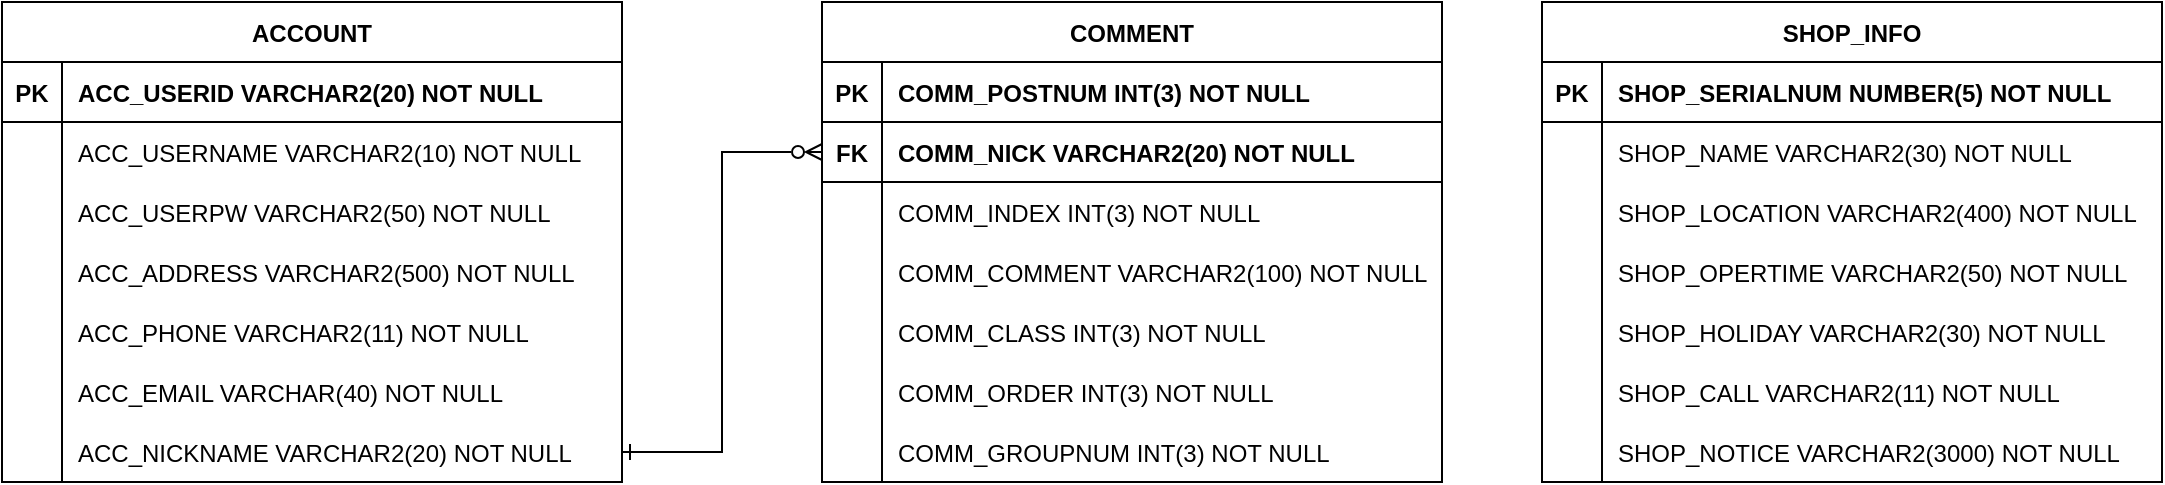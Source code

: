 <mxfile version="15.9.6" type="github" pages="2">
  <diagram id="VeOAFL4j7yXa4Ecui2jQ" name="ENGLISH">
    <mxGraphModel dx="1250" dy="571" grid="1" gridSize="10" guides="1" tooltips="1" connect="1" arrows="1" fold="1" page="1" pageScale="1" pageWidth="2336" pageHeight="1654" math="0" shadow="0">
      <root>
        <mxCell id="0" />
        <mxCell id="1" parent="0" />
        <mxCell id="F7plGU0an2f2Qeqz4nk--8" value="ACCOUNT" style="shape=table;startSize=30;container=1;collapsible=1;childLayout=tableLayout;fixedRows=1;rowLines=0;fontStyle=1;align=center;resizeLast=1;" vertex="1" parent="1">
          <mxGeometry x="50" y="110" width="310" height="240" as="geometry">
            <mxRectangle x="450" y="110" width="90" height="30" as="alternateBounds" />
          </mxGeometry>
        </mxCell>
        <mxCell id="F7plGU0an2f2Qeqz4nk--9" value="" style="shape=partialRectangle;collapsible=0;dropTarget=0;pointerEvents=0;fillColor=none;points=[[0,0.5],[1,0.5]];portConstraint=eastwest;top=0;left=0;right=0;bottom=1;" vertex="1" parent="F7plGU0an2f2Qeqz4nk--8">
          <mxGeometry y="30" width="310" height="30" as="geometry" />
        </mxCell>
        <mxCell id="F7plGU0an2f2Qeqz4nk--10" value="PK" style="shape=partialRectangle;overflow=hidden;connectable=0;fillColor=none;top=0;left=0;bottom=0;right=0;fontStyle=1;" vertex="1" parent="F7plGU0an2f2Qeqz4nk--9">
          <mxGeometry width="30" height="30" as="geometry">
            <mxRectangle width="30" height="30" as="alternateBounds" />
          </mxGeometry>
        </mxCell>
        <mxCell id="F7plGU0an2f2Qeqz4nk--11" value="ACC_USERID VARCHAR2(20) NOT NULL" style="shape=partialRectangle;overflow=hidden;connectable=0;fillColor=none;top=0;left=0;bottom=0;right=0;align=left;spacingLeft=6;fontStyle=1;" vertex="1" parent="F7plGU0an2f2Qeqz4nk--9">
          <mxGeometry x="30" width="280" height="30" as="geometry">
            <mxRectangle width="280" height="30" as="alternateBounds" />
          </mxGeometry>
        </mxCell>
        <mxCell id="F7plGU0an2f2Qeqz4nk--12" value="" style="shape=partialRectangle;collapsible=0;dropTarget=0;pointerEvents=0;fillColor=none;points=[[0,0.5],[1,0.5]];portConstraint=eastwest;top=0;left=0;right=0;bottom=0;" vertex="1" parent="F7plGU0an2f2Qeqz4nk--8">
          <mxGeometry y="60" width="310" height="30" as="geometry" />
        </mxCell>
        <mxCell id="F7plGU0an2f2Qeqz4nk--13" value="" style="shape=partialRectangle;overflow=hidden;connectable=0;fillColor=none;top=0;left=0;bottom=0;right=0;" vertex="1" parent="F7plGU0an2f2Qeqz4nk--12">
          <mxGeometry width="30" height="30" as="geometry">
            <mxRectangle width="30" height="30" as="alternateBounds" />
          </mxGeometry>
        </mxCell>
        <mxCell id="F7plGU0an2f2Qeqz4nk--14" value="ACC_USERNAME VARCHAR2(10) NOT NULL" style="shape=partialRectangle;overflow=hidden;connectable=0;fillColor=none;top=0;left=0;bottom=0;right=0;align=left;spacingLeft=6;" vertex="1" parent="F7plGU0an2f2Qeqz4nk--12">
          <mxGeometry x="30" width="280" height="30" as="geometry">
            <mxRectangle width="280" height="30" as="alternateBounds" />
          </mxGeometry>
        </mxCell>
        <mxCell id="F7plGU0an2f2Qeqz4nk--15" value="" style="shape=partialRectangle;collapsible=0;dropTarget=0;pointerEvents=0;fillColor=none;points=[[0,0.5],[1,0.5]];portConstraint=eastwest;top=0;left=0;right=0;bottom=0;" vertex="1" parent="F7plGU0an2f2Qeqz4nk--8">
          <mxGeometry y="90" width="310" height="30" as="geometry" />
        </mxCell>
        <mxCell id="F7plGU0an2f2Qeqz4nk--16" value="" style="shape=partialRectangle;overflow=hidden;connectable=0;fillColor=none;top=0;left=0;bottom=0;right=0;" vertex="1" parent="F7plGU0an2f2Qeqz4nk--15">
          <mxGeometry width="30" height="30" as="geometry">
            <mxRectangle width="30" height="30" as="alternateBounds" />
          </mxGeometry>
        </mxCell>
        <mxCell id="F7plGU0an2f2Qeqz4nk--17" value="ACC_USERPW VARCHAR2(50) NOT NULL" style="shape=partialRectangle;overflow=hidden;connectable=0;fillColor=none;top=0;left=0;bottom=0;right=0;align=left;spacingLeft=6;" vertex="1" parent="F7plGU0an2f2Qeqz4nk--15">
          <mxGeometry x="30" width="280" height="30" as="geometry">
            <mxRectangle width="280" height="30" as="alternateBounds" />
          </mxGeometry>
        </mxCell>
        <mxCell id="F7plGU0an2f2Qeqz4nk--18" style="shape=partialRectangle;collapsible=0;dropTarget=0;pointerEvents=0;fillColor=none;points=[[0,0.5],[1,0.5]];portConstraint=eastwest;top=0;left=0;right=0;bottom=0;" vertex="1" parent="F7plGU0an2f2Qeqz4nk--8">
          <mxGeometry y="120" width="310" height="30" as="geometry" />
        </mxCell>
        <mxCell id="F7plGU0an2f2Qeqz4nk--19" style="shape=partialRectangle;overflow=hidden;connectable=0;fillColor=none;top=0;left=0;bottom=0;right=0;" vertex="1" parent="F7plGU0an2f2Qeqz4nk--18">
          <mxGeometry width="30" height="30" as="geometry">
            <mxRectangle width="30" height="30" as="alternateBounds" />
          </mxGeometry>
        </mxCell>
        <mxCell id="F7plGU0an2f2Qeqz4nk--20" value="ACC_ADDRESS VARCHAR2(500) NOT NULL" style="shape=partialRectangle;overflow=hidden;connectable=0;fillColor=none;top=0;left=0;bottom=0;right=0;align=left;spacingLeft=6;" vertex="1" parent="F7plGU0an2f2Qeqz4nk--18">
          <mxGeometry x="30" width="280" height="30" as="geometry">
            <mxRectangle width="280" height="30" as="alternateBounds" />
          </mxGeometry>
        </mxCell>
        <mxCell id="F7plGU0an2f2Qeqz4nk--21" style="shape=partialRectangle;collapsible=0;dropTarget=0;pointerEvents=0;fillColor=none;points=[[0,0.5],[1,0.5]];portConstraint=eastwest;top=0;left=0;right=0;bottom=0;" vertex="1" parent="F7plGU0an2f2Qeqz4nk--8">
          <mxGeometry y="150" width="310" height="30" as="geometry" />
        </mxCell>
        <mxCell id="F7plGU0an2f2Qeqz4nk--22" style="shape=partialRectangle;overflow=hidden;connectable=0;fillColor=none;top=0;left=0;bottom=0;right=0;" vertex="1" parent="F7plGU0an2f2Qeqz4nk--21">
          <mxGeometry width="30" height="30" as="geometry">
            <mxRectangle width="30" height="30" as="alternateBounds" />
          </mxGeometry>
        </mxCell>
        <mxCell id="F7plGU0an2f2Qeqz4nk--23" value="ACC_PHONE VARCHAR2(11) NOT NULL" style="shape=partialRectangle;overflow=hidden;connectable=0;fillColor=none;top=0;left=0;bottom=0;right=0;align=left;spacingLeft=6;" vertex="1" parent="F7plGU0an2f2Qeqz4nk--21">
          <mxGeometry x="30" width="280" height="30" as="geometry">
            <mxRectangle width="280" height="30" as="alternateBounds" />
          </mxGeometry>
        </mxCell>
        <mxCell id="F7plGU0an2f2Qeqz4nk--24" style="shape=partialRectangle;collapsible=0;dropTarget=0;pointerEvents=0;fillColor=none;points=[[0,0.5],[1,0.5]];portConstraint=eastwest;top=0;left=0;right=0;bottom=0;" vertex="1" parent="F7plGU0an2f2Qeqz4nk--8">
          <mxGeometry y="180" width="310" height="30" as="geometry" />
        </mxCell>
        <mxCell id="F7plGU0an2f2Qeqz4nk--25" style="shape=partialRectangle;overflow=hidden;connectable=0;fillColor=none;top=0;left=0;bottom=0;right=0;" vertex="1" parent="F7plGU0an2f2Qeqz4nk--24">
          <mxGeometry width="30" height="30" as="geometry">
            <mxRectangle width="30" height="30" as="alternateBounds" />
          </mxGeometry>
        </mxCell>
        <mxCell id="F7plGU0an2f2Qeqz4nk--26" value="ACC_EMAIL VARCHAR(40) NOT NULL" style="shape=partialRectangle;overflow=hidden;connectable=0;fillColor=none;top=0;left=0;bottom=0;right=0;align=left;spacingLeft=6;" vertex="1" parent="F7plGU0an2f2Qeqz4nk--24">
          <mxGeometry x="30" width="280" height="30" as="geometry">
            <mxRectangle width="280" height="30" as="alternateBounds" />
          </mxGeometry>
        </mxCell>
        <mxCell id="F7plGU0an2f2Qeqz4nk--27" style="shape=partialRectangle;collapsible=0;dropTarget=0;pointerEvents=0;fillColor=none;points=[[0,0.5],[1,0.5]];portConstraint=eastwest;top=0;left=0;right=0;bottom=0;" vertex="1" parent="F7plGU0an2f2Qeqz4nk--8">
          <mxGeometry y="210" width="310" height="30" as="geometry" />
        </mxCell>
        <mxCell id="F7plGU0an2f2Qeqz4nk--28" style="shape=partialRectangle;overflow=hidden;connectable=0;fillColor=none;top=0;left=0;bottom=0;right=0;" vertex="1" parent="F7plGU0an2f2Qeqz4nk--27">
          <mxGeometry width="30" height="30" as="geometry">
            <mxRectangle width="30" height="30" as="alternateBounds" />
          </mxGeometry>
        </mxCell>
        <mxCell id="F7plGU0an2f2Qeqz4nk--29" value="ACC_NICKNAME VARCHAR2(20) NOT NULL" style="shape=partialRectangle;overflow=hidden;connectable=0;fillColor=none;top=0;left=0;bottom=0;right=0;align=left;spacingLeft=6;" vertex="1" parent="F7plGU0an2f2Qeqz4nk--27">
          <mxGeometry x="30" width="280" height="30" as="geometry">
            <mxRectangle width="280" height="30" as="alternateBounds" />
          </mxGeometry>
        </mxCell>
        <mxCell id="F7plGU0an2f2Qeqz4nk--30" value="COMMENT" style="shape=table;startSize=30;container=1;collapsible=1;childLayout=tableLayout;fixedRows=1;rowLines=0;fontStyle=1;align=center;resizeLast=1;" vertex="1" parent="1">
          <mxGeometry x="460" y="110" width="310" height="240" as="geometry">
            <mxRectangle x="450" y="110" width="90" height="30" as="alternateBounds" />
          </mxGeometry>
        </mxCell>
        <mxCell id="F7plGU0an2f2Qeqz4nk--31" value="" style="shape=partialRectangle;collapsible=0;dropTarget=0;pointerEvents=0;fillColor=none;points=[[0,0.5],[1,0.5]];portConstraint=eastwest;top=0;left=0;right=0;bottom=1;" vertex="1" parent="F7plGU0an2f2Qeqz4nk--30">
          <mxGeometry y="30" width="310" height="30" as="geometry" />
        </mxCell>
        <mxCell id="F7plGU0an2f2Qeqz4nk--32" value="PK" style="shape=partialRectangle;overflow=hidden;connectable=0;fillColor=none;top=0;left=0;bottom=0;right=0;fontStyle=1;" vertex="1" parent="F7plGU0an2f2Qeqz4nk--31">
          <mxGeometry width="30" height="30" as="geometry">
            <mxRectangle width="30" height="30" as="alternateBounds" />
          </mxGeometry>
        </mxCell>
        <mxCell id="F7plGU0an2f2Qeqz4nk--33" value="COMM_POSTNUM INT(3) NOT NULL" style="shape=partialRectangle;overflow=hidden;connectable=0;fillColor=none;top=0;left=0;bottom=0;right=0;align=left;spacingLeft=6;fontStyle=1;" vertex="1" parent="F7plGU0an2f2Qeqz4nk--31">
          <mxGeometry x="30" width="280" height="30" as="geometry">
            <mxRectangle width="280" height="30" as="alternateBounds" />
          </mxGeometry>
        </mxCell>
        <mxCell id="F7plGU0an2f2Qeqz4nk--52" style="shape=partialRectangle;collapsible=0;dropTarget=0;pointerEvents=0;fillColor=none;points=[[0,0.5],[1,0.5]];portConstraint=eastwest;top=0;left=0;right=0;bottom=1;" vertex="1" parent="F7plGU0an2f2Qeqz4nk--30">
          <mxGeometry y="60" width="310" height="30" as="geometry" />
        </mxCell>
        <mxCell id="F7plGU0an2f2Qeqz4nk--53" value="FK" style="shape=partialRectangle;overflow=hidden;connectable=0;fillColor=none;top=0;left=0;bottom=0;right=0;fontStyle=1;" vertex="1" parent="F7plGU0an2f2Qeqz4nk--52">
          <mxGeometry width="30" height="30" as="geometry">
            <mxRectangle width="30" height="30" as="alternateBounds" />
          </mxGeometry>
        </mxCell>
        <mxCell id="F7plGU0an2f2Qeqz4nk--54" value="COMM_NICK VARCHAR2(20) NOT NULL" style="shape=partialRectangle;overflow=hidden;connectable=0;fillColor=none;top=0;left=0;bottom=0;right=0;align=left;spacingLeft=6;fontStyle=1;" vertex="1" parent="F7plGU0an2f2Qeqz4nk--52">
          <mxGeometry x="30" width="280" height="30" as="geometry">
            <mxRectangle width="280" height="30" as="alternateBounds" />
          </mxGeometry>
        </mxCell>
        <mxCell id="F7plGU0an2f2Qeqz4nk--34" value="" style="shape=partialRectangle;collapsible=0;dropTarget=0;pointerEvents=0;fillColor=none;points=[[0,0.5],[1,0.5]];portConstraint=eastwest;top=0;left=0;right=0;bottom=0;" vertex="1" parent="F7plGU0an2f2Qeqz4nk--30">
          <mxGeometry y="90" width="310" height="30" as="geometry" />
        </mxCell>
        <mxCell id="F7plGU0an2f2Qeqz4nk--35" value="" style="shape=partialRectangle;overflow=hidden;connectable=0;fillColor=none;top=0;left=0;bottom=0;right=0;" vertex="1" parent="F7plGU0an2f2Qeqz4nk--34">
          <mxGeometry width="30" height="30" as="geometry">
            <mxRectangle width="30" height="30" as="alternateBounds" />
          </mxGeometry>
        </mxCell>
        <mxCell id="F7plGU0an2f2Qeqz4nk--36" value="COMM_INDEX INT(3) NOT NULL" style="shape=partialRectangle;overflow=hidden;connectable=0;fillColor=none;top=0;left=0;bottom=0;right=0;align=left;spacingLeft=6;" vertex="1" parent="F7plGU0an2f2Qeqz4nk--34">
          <mxGeometry x="30" width="280" height="30" as="geometry">
            <mxRectangle width="280" height="30" as="alternateBounds" />
          </mxGeometry>
        </mxCell>
        <mxCell id="F7plGU0an2f2Qeqz4nk--37" value="" style="shape=partialRectangle;collapsible=0;dropTarget=0;pointerEvents=0;fillColor=none;points=[[0,0.5],[1,0.5]];portConstraint=eastwest;top=0;left=0;right=0;bottom=0;" vertex="1" parent="F7plGU0an2f2Qeqz4nk--30">
          <mxGeometry y="120" width="310" height="30" as="geometry" />
        </mxCell>
        <mxCell id="F7plGU0an2f2Qeqz4nk--38" value="" style="shape=partialRectangle;overflow=hidden;connectable=0;fillColor=none;top=0;left=0;bottom=0;right=0;" vertex="1" parent="F7plGU0an2f2Qeqz4nk--37">
          <mxGeometry width="30" height="30" as="geometry">
            <mxRectangle width="30" height="30" as="alternateBounds" />
          </mxGeometry>
        </mxCell>
        <mxCell id="F7plGU0an2f2Qeqz4nk--39" value="COMM_COMMENT VARCHAR2(100) NOT NULL" style="shape=partialRectangle;overflow=hidden;connectable=0;fillColor=none;top=0;left=0;bottom=0;right=0;align=left;spacingLeft=6;" vertex="1" parent="F7plGU0an2f2Qeqz4nk--37">
          <mxGeometry x="30" width="280" height="30" as="geometry">
            <mxRectangle width="280" height="30" as="alternateBounds" />
          </mxGeometry>
        </mxCell>
        <mxCell id="F7plGU0an2f2Qeqz4nk--40" style="shape=partialRectangle;collapsible=0;dropTarget=0;pointerEvents=0;fillColor=none;points=[[0,0.5],[1,0.5]];portConstraint=eastwest;top=0;left=0;right=0;bottom=0;" vertex="1" parent="F7plGU0an2f2Qeqz4nk--30">
          <mxGeometry y="150" width="310" height="30" as="geometry" />
        </mxCell>
        <mxCell id="F7plGU0an2f2Qeqz4nk--41" style="shape=partialRectangle;overflow=hidden;connectable=0;fillColor=none;top=0;left=0;bottom=0;right=0;" vertex="1" parent="F7plGU0an2f2Qeqz4nk--40">
          <mxGeometry width="30" height="30" as="geometry">
            <mxRectangle width="30" height="30" as="alternateBounds" />
          </mxGeometry>
        </mxCell>
        <mxCell id="F7plGU0an2f2Qeqz4nk--42" value="COMM_CLASS INT(3) NOT NULL" style="shape=partialRectangle;overflow=hidden;connectable=0;fillColor=none;top=0;left=0;bottom=0;right=0;align=left;spacingLeft=6;" vertex="1" parent="F7plGU0an2f2Qeqz4nk--40">
          <mxGeometry x="30" width="280" height="30" as="geometry">
            <mxRectangle width="280" height="30" as="alternateBounds" />
          </mxGeometry>
        </mxCell>
        <mxCell id="F7plGU0an2f2Qeqz4nk--43" style="shape=partialRectangle;collapsible=0;dropTarget=0;pointerEvents=0;fillColor=none;points=[[0,0.5],[1,0.5]];portConstraint=eastwest;top=0;left=0;right=0;bottom=0;" vertex="1" parent="F7plGU0an2f2Qeqz4nk--30">
          <mxGeometry y="180" width="310" height="30" as="geometry" />
        </mxCell>
        <mxCell id="F7plGU0an2f2Qeqz4nk--44" style="shape=partialRectangle;overflow=hidden;connectable=0;fillColor=none;top=0;left=0;bottom=0;right=0;" vertex="1" parent="F7plGU0an2f2Qeqz4nk--43">
          <mxGeometry width="30" height="30" as="geometry">
            <mxRectangle width="30" height="30" as="alternateBounds" />
          </mxGeometry>
        </mxCell>
        <mxCell id="F7plGU0an2f2Qeqz4nk--45" value="COMM_ORDER INT(3) NOT NULL" style="shape=partialRectangle;overflow=hidden;connectable=0;fillColor=none;top=0;left=0;bottom=0;right=0;align=left;spacingLeft=6;" vertex="1" parent="F7plGU0an2f2Qeqz4nk--43">
          <mxGeometry x="30" width="280" height="30" as="geometry">
            <mxRectangle width="280" height="30" as="alternateBounds" />
          </mxGeometry>
        </mxCell>
        <mxCell id="F7plGU0an2f2Qeqz4nk--46" style="shape=partialRectangle;collapsible=0;dropTarget=0;pointerEvents=0;fillColor=none;points=[[0,0.5],[1,0.5]];portConstraint=eastwest;top=0;left=0;right=0;bottom=0;" vertex="1" parent="F7plGU0an2f2Qeqz4nk--30">
          <mxGeometry y="210" width="310" height="30" as="geometry" />
        </mxCell>
        <mxCell id="F7plGU0an2f2Qeqz4nk--47" style="shape=partialRectangle;overflow=hidden;connectable=0;fillColor=none;top=0;left=0;bottom=0;right=0;" vertex="1" parent="F7plGU0an2f2Qeqz4nk--46">
          <mxGeometry width="30" height="30" as="geometry">
            <mxRectangle width="30" height="30" as="alternateBounds" />
          </mxGeometry>
        </mxCell>
        <mxCell id="F7plGU0an2f2Qeqz4nk--48" value="COMM_GROUPNUM INT(3) NOT NULL" style="shape=partialRectangle;overflow=hidden;connectable=0;fillColor=none;top=0;left=0;bottom=0;right=0;align=left;spacingLeft=6;" vertex="1" parent="F7plGU0an2f2Qeqz4nk--46">
          <mxGeometry x="30" width="280" height="30" as="geometry">
            <mxRectangle width="280" height="30" as="alternateBounds" />
          </mxGeometry>
        </mxCell>
        <mxCell id="F7plGU0an2f2Qeqz4nk--55" value="SHOP_INFO" style="shape=table;startSize=30;container=1;collapsible=1;childLayout=tableLayout;fixedRows=1;rowLines=0;fontStyle=1;align=center;resizeLast=1;" vertex="1" parent="1">
          <mxGeometry x="820" y="110" width="310" height="240" as="geometry">
            <mxRectangle x="450" y="110" width="90" height="30" as="alternateBounds" />
          </mxGeometry>
        </mxCell>
        <mxCell id="F7plGU0an2f2Qeqz4nk--56" value="" style="shape=partialRectangle;collapsible=0;dropTarget=0;pointerEvents=0;fillColor=none;points=[[0,0.5],[1,0.5]];portConstraint=eastwest;top=0;left=0;right=0;bottom=1;" vertex="1" parent="F7plGU0an2f2Qeqz4nk--55">
          <mxGeometry y="30" width="310" height="30" as="geometry" />
        </mxCell>
        <mxCell id="F7plGU0an2f2Qeqz4nk--57" value="PK" style="shape=partialRectangle;overflow=hidden;connectable=0;fillColor=none;top=0;left=0;bottom=0;right=0;fontStyle=1;" vertex="1" parent="F7plGU0an2f2Qeqz4nk--56">
          <mxGeometry width="30" height="30" as="geometry">
            <mxRectangle width="30" height="30" as="alternateBounds" />
          </mxGeometry>
        </mxCell>
        <mxCell id="F7plGU0an2f2Qeqz4nk--58" value="SHOP_SERIALNUM NUMBER(5) NOT NULL" style="shape=partialRectangle;overflow=hidden;connectable=0;fillColor=none;top=0;left=0;bottom=0;right=0;align=left;spacingLeft=6;fontStyle=1;" vertex="1" parent="F7plGU0an2f2Qeqz4nk--56">
          <mxGeometry x="30" width="280" height="30" as="geometry">
            <mxRectangle width="280" height="30" as="alternateBounds" />
          </mxGeometry>
        </mxCell>
        <mxCell id="F7plGU0an2f2Qeqz4nk--62" value="" style="shape=partialRectangle;collapsible=0;dropTarget=0;pointerEvents=0;fillColor=none;points=[[0,0.5],[1,0.5]];portConstraint=eastwest;top=0;left=0;right=0;bottom=0;" vertex="1" parent="F7plGU0an2f2Qeqz4nk--55">
          <mxGeometry y="60" width="310" height="30" as="geometry" />
        </mxCell>
        <mxCell id="F7plGU0an2f2Qeqz4nk--63" value="" style="shape=partialRectangle;overflow=hidden;connectable=0;fillColor=none;top=0;left=0;bottom=0;right=0;" vertex="1" parent="F7plGU0an2f2Qeqz4nk--62">
          <mxGeometry width="30" height="30" as="geometry">
            <mxRectangle width="30" height="30" as="alternateBounds" />
          </mxGeometry>
        </mxCell>
        <mxCell id="F7plGU0an2f2Qeqz4nk--64" value="SHOP_NAME VARCHAR2(30) NOT NULL" style="shape=partialRectangle;overflow=hidden;connectable=0;fillColor=none;top=0;left=0;bottom=0;right=0;align=left;spacingLeft=6;" vertex="1" parent="F7plGU0an2f2Qeqz4nk--62">
          <mxGeometry x="30" width="280" height="30" as="geometry">
            <mxRectangle width="280" height="30" as="alternateBounds" />
          </mxGeometry>
        </mxCell>
        <mxCell id="F7plGU0an2f2Qeqz4nk--65" value="" style="shape=partialRectangle;collapsible=0;dropTarget=0;pointerEvents=0;fillColor=none;points=[[0,0.5],[1,0.5]];portConstraint=eastwest;top=0;left=0;right=0;bottom=0;" vertex="1" parent="F7plGU0an2f2Qeqz4nk--55">
          <mxGeometry y="90" width="310" height="30" as="geometry" />
        </mxCell>
        <mxCell id="F7plGU0an2f2Qeqz4nk--66" value="" style="shape=partialRectangle;overflow=hidden;connectable=0;fillColor=none;top=0;left=0;bottom=0;right=0;" vertex="1" parent="F7plGU0an2f2Qeqz4nk--65">
          <mxGeometry width="30" height="30" as="geometry">
            <mxRectangle width="30" height="30" as="alternateBounds" />
          </mxGeometry>
        </mxCell>
        <mxCell id="F7plGU0an2f2Qeqz4nk--67" value="SHOP_LOCATION VARCHAR2(400) NOT NULL" style="shape=partialRectangle;overflow=hidden;connectable=0;fillColor=none;top=0;left=0;bottom=0;right=0;align=left;spacingLeft=6;" vertex="1" parent="F7plGU0an2f2Qeqz4nk--65">
          <mxGeometry x="30" width="280" height="30" as="geometry">
            <mxRectangle width="280" height="30" as="alternateBounds" />
          </mxGeometry>
        </mxCell>
        <mxCell id="F7plGU0an2f2Qeqz4nk--68" style="shape=partialRectangle;collapsible=0;dropTarget=0;pointerEvents=0;fillColor=none;points=[[0,0.5],[1,0.5]];portConstraint=eastwest;top=0;left=0;right=0;bottom=0;" vertex="1" parent="F7plGU0an2f2Qeqz4nk--55">
          <mxGeometry y="120" width="310" height="30" as="geometry" />
        </mxCell>
        <mxCell id="F7plGU0an2f2Qeqz4nk--69" style="shape=partialRectangle;overflow=hidden;connectable=0;fillColor=none;top=0;left=0;bottom=0;right=0;" vertex="1" parent="F7plGU0an2f2Qeqz4nk--68">
          <mxGeometry width="30" height="30" as="geometry">
            <mxRectangle width="30" height="30" as="alternateBounds" />
          </mxGeometry>
        </mxCell>
        <mxCell id="F7plGU0an2f2Qeqz4nk--70" value="SHOP_OPERTIME VARCHAR2(50) NOT NULL" style="shape=partialRectangle;overflow=hidden;connectable=0;fillColor=none;top=0;left=0;bottom=0;right=0;align=left;spacingLeft=6;" vertex="1" parent="F7plGU0an2f2Qeqz4nk--68">
          <mxGeometry x="30" width="280" height="30" as="geometry">
            <mxRectangle width="280" height="30" as="alternateBounds" />
          </mxGeometry>
        </mxCell>
        <mxCell id="F7plGU0an2f2Qeqz4nk--71" style="shape=partialRectangle;collapsible=0;dropTarget=0;pointerEvents=0;fillColor=none;points=[[0,0.5],[1,0.5]];portConstraint=eastwest;top=0;left=0;right=0;bottom=0;" vertex="1" parent="F7plGU0an2f2Qeqz4nk--55">
          <mxGeometry y="150" width="310" height="30" as="geometry" />
        </mxCell>
        <mxCell id="F7plGU0an2f2Qeqz4nk--72" style="shape=partialRectangle;overflow=hidden;connectable=0;fillColor=none;top=0;left=0;bottom=0;right=0;" vertex="1" parent="F7plGU0an2f2Qeqz4nk--71">
          <mxGeometry width="30" height="30" as="geometry">
            <mxRectangle width="30" height="30" as="alternateBounds" />
          </mxGeometry>
        </mxCell>
        <mxCell id="F7plGU0an2f2Qeqz4nk--73" value="SHOP_HOLIDAY VARCHAR2(30) NOT NULL" style="shape=partialRectangle;overflow=hidden;connectable=0;fillColor=none;top=0;left=0;bottom=0;right=0;align=left;spacingLeft=6;" vertex="1" parent="F7plGU0an2f2Qeqz4nk--71">
          <mxGeometry x="30" width="280" height="30" as="geometry">
            <mxRectangle width="280" height="30" as="alternateBounds" />
          </mxGeometry>
        </mxCell>
        <mxCell id="F7plGU0an2f2Qeqz4nk--74" style="shape=partialRectangle;collapsible=0;dropTarget=0;pointerEvents=0;fillColor=none;points=[[0,0.5],[1,0.5]];portConstraint=eastwest;top=0;left=0;right=0;bottom=0;" vertex="1" parent="F7plGU0an2f2Qeqz4nk--55">
          <mxGeometry y="180" width="310" height="30" as="geometry" />
        </mxCell>
        <mxCell id="F7plGU0an2f2Qeqz4nk--75" style="shape=partialRectangle;overflow=hidden;connectable=0;fillColor=none;top=0;left=0;bottom=0;right=0;" vertex="1" parent="F7plGU0an2f2Qeqz4nk--74">
          <mxGeometry width="30" height="30" as="geometry">
            <mxRectangle width="30" height="30" as="alternateBounds" />
          </mxGeometry>
        </mxCell>
        <mxCell id="F7plGU0an2f2Qeqz4nk--76" value="SHOP_CALL VARCHAR2(11) NOT NULL" style="shape=partialRectangle;overflow=hidden;connectable=0;fillColor=none;top=0;left=0;bottom=0;right=0;align=left;spacingLeft=6;" vertex="1" parent="F7plGU0an2f2Qeqz4nk--74">
          <mxGeometry x="30" width="280" height="30" as="geometry">
            <mxRectangle width="280" height="30" as="alternateBounds" />
          </mxGeometry>
        </mxCell>
        <mxCell id="F7plGU0an2f2Qeqz4nk--77" style="shape=partialRectangle;collapsible=0;dropTarget=0;pointerEvents=0;fillColor=none;points=[[0,0.5],[1,0.5]];portConstraint=eastwest;top=0;left=0;right=0;bottom=0;" vertex="1" parent="F7plGU0an2f2Qeqz4nk--55">
          <mxGeometry y="210" width="310" height="30" as="geometry" />
        </mxCell>
        <mxCell id="F7plGU0an2f2Qeqz4nk--78" style="shape=partialRectangle;overflow=hidden;connectable=0;fillColor=none;top=0;left=0;bottom=0;right=0;" vertex="1" parent="F7plGU0an2f2Qeqz4nk--77">
          <mxGeometry width="30" height="30" as="geometry">
            <mxRectangle width="30" height="30" as="alternateBounds" />
          </mxGeometry>
        </mxCell>
        <mxCell id="F7plGU0an2f2Qeqz4nk--79" value="SHOP_NOTICE VARCHAR2(3000) NOT NULL" style="shape=partialRectangle;overflow=hidden;connectable=0;fillColor=none;top=0;left=0;bottom=0;right=0;align=left;spacingLeft=6;" vertex="1" parent="F7plGU0an2f2Qeqz4nk--77">
          <mxGeometry x="30" width="280" height="30" as="geometry">
            <mxRectangle width="280" height="30" as="alternateBounds" />
          </mxGeometry>
        </mxCell>
        <mxCell id="F7plGU0an2f2Qeqz4nk--80" style="edgeStyle=orthogonalEdgeStyle;rounded=0;orthogonalLoop=1;jettySize=auto;html=1;exitX=1;exitY=0.5;exitDx=0;exitDy=0;entryX=0;entryY=0.5;entryDx=0;entryDy=0;endArrow=ERzeroToMany;endFill=0;startArrow=ERone;startFill=0;" edge="1" parent="1" source="F7plGU0an2f2Qeqz4nk--27" target="F7plGU0an2f2Qeqz4nk--52">
          <mxGeometry relative="1" as="geometry" />
        </mxCell>
      </root>
    </mxGraphModel>
  </diagram>
  <diagram id="JVR-sWeOkDT1A_5tAm-T" name="KOREAN">
    <mxGraphModel dx="2500" dy="1142" grid="1" gridSize="10" guides="1" tooltips="1" connect="1" arrows="1" fold="1" page="1" pageScale="1" pageWidth="2336" pageHeight="1654" math="0" shadow="0">
      <root>
        <mxCell id="xm9lrQjhxPB2aVvhx9g--0" />
        <mxCell id="xm9lrQjhxPB2aVvhx9g--1" parent="xm9lrQjhxPB2aVvhx9g--0" />
        <mxCell id="2D-OdoybkPYx3Bng2ii7-0" value="사용자 계정" style="shape=table;startSize=30;container=1;collapsible=1;childLayout=tableLayout;fixedRows=1;rowLines=0;fontStyle=1;align=center;resizeLast=1;" vertex="1" parent="xm9lrQjhxPB2aVvhx9g--1">
          <mxGeometry x="50" y="110" width="140" height="240" as="geometry">
            <mxRectangle x="450" y="110" width="90" height="30" as="alternateBounds" />
          </mxGeometry>
        </mxCell>
        <mxCell id="2D-OdoybkPYx3Bng2ii7-1" value="" style="shape=partialRectangle;collapsible=0;dropTarget=0;pointerEvents=0;fillColor=none;points=[[0,0.5],[1,0.5]];portConstraint=eastwest;top=0;left=0;right=0;bottom=1;" vertex="1" parent="2D-OdoybkPYx3Bng2ii7-0">
          <mxGeometry y="30" width="140" height="30" as="geometry" />
        </mxCell>
        <mxCell id="2D-OdoybkPYx3Bng2ii7-2" value="PK" style="shape=partialRectangle;overflow=hidden;connectable=0;fillColor=none;top=0;left=0;bottom=0;right=0;fontStyle=1;" vertex="1" parent="2D-OdoybkPYx3Bng2ii7-1">
          <mxGeometry width="30" height="30" as="geometry">
            <mxRectangle width="30" height="30" as="alternateBounds" />
          </mxGeometry>
        </mxCell>
        <mxCell id="2D-OdoybkPYx3Bng2ii7-3" value="아이디" style="shape=partialRectangle;overflow=hidden;connectable=0;fillColor=none;top=0;left=0;bottom=0;right=0;align=left;spacingLeft=6;fontStyle=1;" vertex="1" parent="2D-OdoybkPYx3Bng2ii7-1">
          <mxGeometry x="30" width="110" height="30" as="geometry">
            <mxRectangle width="110" height="30" as="alternateBounds" />
          </mxGeometry>
        </mxCell>
        <mxCell id="2D-OdoybkPYx3Bng2ii7-4" value="" style="shape=partialRectangle;collapsible=0;dropTarget=0;pointerEvents=0;fillColor=none;points=[[0,0.5],[1,0.5]];portConstraint=eastwest;top=0;left=0;right=0;bottom=0;" vertex="1" parent="2D-OdoybkPYx3Bng2ii7-0">
          <mxGeometry y="60" width="140" height="30" as="geometry" />
        </mxCell>
        <mxCell id="2D-OdoybkPYx3Bng2ii7-5" value="" style="shape=partialRectangle;overflow=hidden;connectable=0;fillColor=none;top=0;left=0;bottom=0;right=0;" vertex="1" parent="2D-OdoybkPYx3Bng2ii7-4">
          <mxGeometry width="30" height="30" as="geometry">
            <mxRectangle width="30" height="30" as="alternateBounds" />
          </mxGeometry>
        </mxCell>
        <mxCell id="2D-OdoybkPYx3Bng2ii7-6" value="사용자명" style="shape=partialRectangle;overflow=hidden;connectable=0;fillColor=none;top=0;left=0;bottom=0;right=0;align=left;spacingLeft=6;" vertex="1" parent="2D-OdoybkPYx3Bng2ii7-4">
          <mxGeometry x="30" width="110" height="30" as="geometry">
            <mxRectangle width="110" height="30" as="alternateBounds" />
          </mxGeometry>
        </mxCell>
        <mxCell id="2D-OdoybkPYx3Bng2ii7-7" value="" style="shape=partialRectangle;collapsible=0;dropTarget=0;pointerEvents=0;fillColor=none;points=[[0,0.5],[1,0.5]];portConstraint=eastwest;top=0;left=0;right=0;bottom=0;" vertex="1" parent="2D-OdoybkPYx3Bng2ii7-0">
          <mxGeometry y="90" width="140" height="30" as="geometry" />
        </mxCell>
        <mxCell id="2D-OdoybkPYx3Bng2ii7-8" value="" style="shape=partialRectangle;overflow=hidden;connectable=0;fillColor=none;top=0;left=0;bottom=0;right=0;" vertex="1" parent="2D-OdoybkPYx3Bng2ii7-7">
          <mxGeometry width="30" height="30" as="geometry">
            <mxRectangle width="30" height="30" as="alternateBounds" />
          </mxGeometry>
        </mxCell>
        <mxCell id="2D-OdoybkPYx3Bng2ii7-9" value="비밀번호" style="shape=partialRectangle;overflow=hidden;connectable=0;fillColor=none;top=0;left=0;bottom=0;right=0;align=left;spacingLeft=6;" vertex="1" parent="2D-OdoybkPYx3Bng2ii7-7">
          <mxGeometry x="30" width="110" height="30" as="geometry">
            <mxRectangle width="110" height="30" as="alternateBounds" />
          </mxGeometry>
        </mxCell>
        <mxCell id="2D-OdoybkPYx3Bng2ii7-10" style="shape=partialRectangle;collapsible=0;dropTarget=0;pointerEvents=0;fillColor=none;points=[[0,0.5],[1,0.5]];portConstraint=eastwest;top=0;left=0;right=0;bottom=0;" vertex="1" parent="2D-OdoybkPYx3Bng2ii7-0">
          <mxGeometry y="120" width="140" height="30" as="geometry" />
        </mxCell>
        <mxCell id="2D-OdoybkPYx3Bng2ii7-11" style="shape=partialRectangle;overflow=hidden;connectable=0;fillColor=none;top=0;left=0;bottom=0;right=0;" vertex="1" parent="2D-OdoybkPYx3Bng2ii7-10">
          <mxGeometry width="30" height="30" as="geometry">
            <mxRectangle width="30" height="30" as="alternateBounds" />
          </mxGeometry>
        </mxCell>
        <mxCell id="2D-OdoybkPYx3Bng2ii7-12" value="주소" style="shape=partialRectangle;overflow=hidden;connectable=0;fillColor=none;top=0;left=0;bottom=0;right=0;align=left;spacingLeft=6;" vertex="1" parent="2D-OdoybkPYx3Bng2ii7-10">
          <mxGeometry x="30" width="110" height="30" as="geometry">
            <mxRectangle width="110" height="30" as="alternateBounds" />
          </mxGeometry>
        </mxCell>
        <mxCell id="2D-OdoybkPYx3Bng2ii7-13" style="shape=partialRectangle;collapsible=0;dropTarget=0;pointerEvents=0;fillColor=none;points=[[0,0.5],[1,0.5]];portConstraint=eastwest;top=0;left=0;right=0;bottom=0;" vertex="1" parent="2D-OdoybkPYx3Bng2ii7-0">
          <mxGeometry y="150" width="140" height="30" as="geometry" />
        </mxCell>
        <mxCell id="2D-OdoybkPYx3Bng2ii7-14" style="shape=partialRectangle;overflow=hidden;connectable=0;fillColor=none;top=0;left=0;bottom=0;right=0;" vertex="1" parent="2D-OdoybkPYx3Bng2ii7-13">
          <mxGeometry width="30" height="30" as="geometry">
            <mxRectangle width="30" height="30" as="alternateBounds" />
          </mxGeometry>
        </mxCell>
        <mxCell id="2D-OdoybkPYx3Bng2ii7-15" value="폰번호" style="shape=partialRectangle;overflow=hidden;connectable=0;fillColor=none;top=0;left=0;bottom=0;right=0;align=left;spacingLeft=6;" vertex="1" parent="2D-OdoybkPYx3Bng2ii7-13">
          <mxGeometry x="30" width="110" height="30" as="geometry">
            <mxRectangle width="110" height="30" as="alternateBounds" />
          </mxGeometry>
        </mxCell>
        <mxCell id="2D-OdoybkPYx3Bng2ii7-16" style="shape=partialRectangle;collapsible=0;dropTarget=0;pointerEvents=0;fillColor=none;points=[[0,0.5],[1,0.5]];portConstraint=eastwest;top=0;left=0;right=0;bottom=0;" vertex="1" parent="2D-OdoybkPYx3Bng2ii7-0">
          <mxGeometry y="180" width="140" height="30" as="geometry" />
        </mxCell>
        <mxCell id="2D-OdoybkPYx3Bng2ii7-17" style="shape=partialRectangle;overflow=hidden;connectable=0;fillColor=none;top=0;left=0;bottom=0;right=0;" vertex="1" parent="2D-OdoybkPYx3Bng2ii7-16">
          <mxGeometry width="30" height="30" as="geometry">
            <mxRectangle width="30" height="30" as="alternateBounds" />
          </mxGeometry>
        </mxCell>
        <mxCell id="2D-OdoybkPYx3Bng2ii7-18" value="이메일" style="shape=partialRectangle;overflow=hidden;connectable=0;fillColor=none;top=0;left=0;bottom=0;right=0;align=left;spacingLeft=6;" vertex="1" parent="2D-OdoybkPYx3Bng2ii7-16">
          <mxGeometry x="30" width="110" height="30" as="geometry">
            <mxRectangle width="110" height="30" as="alternateBounds" />
          </mxGeometry>
        </mxCell>
        <mxCell id="2D-OdoybkPYx3Bng2ii7-19" style="shape=partialRectangle;collapsible=0;dropTarget=0;pointerEvents=0;fillColor=none;points=[[0,0.5],[1,0.5]];portConstraint=eastwest;top=0;left=0;right=0;bottom=0;" vertex="1" parent="2D-OdoybkPYx3Bng2ii7-0">
          <mxGeometry y="210" width="140" height="30" as="geometry" />
        </mxCell>
        <mxCell id="2D-OdoybkPYx3Bng2ii7-20" style="shape=partialRectangle;overflow=hidden;connectable=0;fillColor=none;top=0;left=0;bottom=0;right=0;" vertex="1" parent="2D-OdoybkPYx3Bng2ii7-19">
          <mxGeometry width="30" height="30" as="geometry">
            <mxRectangle width="30" height="30" as="alternateBounds" />
          </mxGeometry>
        </mxCell>
        <mxCell id="2D-OdoybkPYx3Bng2ii7-21" value="닉네임" style="shape=partialRectangle;overflow=hidden;connectable=0;fillColor=none;top=0;left=0;bottom=0;right=0;align=left;spacingLeft=6;" vertex="1" parent="2D-OdoybkPYx3Bng2ii7-19">
          <mxGeometry x="30" width="110" height="30" as="geometry">
            <mxRectangle width="110" height="30" as="alternateBounds" />
          </mxGeometry>
        </mxCell>
        <mxCell id="2D-OdoybkPYx3Bng2ii7-22" value="댓글" style="shape=table;startSize=30;container=1;collapsible=1;childLayout=tableLayout;fixedRows=1;rowLines=0;fontStyle=1;align=center;resizeLast=1;" vertex="1" parent="xm9lrQjhxPB2aVvhx9g--1">
          <mxGeometry x="290" y="110" width="170" height="240" as="geometry">
            <mxRectangle x="450" y="110" width="90" height="30" as="alternateBounds" />
          </mxGeometry>
        </mxCell>
        <mxCell id="2D-OdoybkPYx3Bng2ii7-23" value="" style="shape=partialRectangle;collapsible=0;dropTarget=0;pointerEvents=0;fillColor=none;points=[[0,0.5],[1,0.5]];portConstraint=eastwest;top=0;left=0;right=0;bottom=1;" vertex="1" parent="2D-OdoybkPYx3Bng2ii7-22">
          <mxGeometry y="30" width="170" height="30" as="geometry" />
        </mxCell>
        <mxCell id="2D-OdoybkPYx3Bng2ii7-24" value="PK" style="shape=partialRectangle;overflow=hidden;connectable=0;fillColor=none;top=0;left=0;bottom=0;right=0;fontStyle=1;" vertex="1" parent="2D-OdoybkPYx3Bng2ii7-23">
          <mxGeometry width="30" height="30" as="geometry">
            <mxRectangle width="30" height="30" as="alternateBounds" />
          </mxGeometry>
        </mxCell>
        <mxCell id="2D-OdoybkPYx3Bng2ii7-25" value="게시글 번호" style="shape=partialRectangle;overflow=hidden;connectable=0;fillColor=none;top=0;left=0;bottom=0;right=0;align=left;spacingLeft=6;fontStyle=1;" vertex="1" parent="2D-OdoybkPYx3Bng2ii7-23">
          <mxGeometry x="30" width="140" height="30" as="geometry">
            <mxRectangle width="140" height="30" as="alternateBounds" />
          </mxGeometry>
        </mxCell>
        <mxCell id="2D-OdoybkPYx3Bng2ii7-26" style="shape=partialRectangle;collapsible=0;dropTarget=0;pointerEvents=0;fillColor=none;points=[[0,0.5],[1,0.5]];portConstraint=eastwest;top=0;left=0;right=0;bottom=1;" vertex="1" parent="2D-OdoybkPYx3Bng2ii7-22">
          <mxGeometry y="60" width="170" height="30" as="geometry" />
        </mxCell>
        <mxCell id="2D-OdoybkPYx3Bng2ii7-27" value="FK" style="shape=partialRectangle;overflow=hidden;connectable=0;fillColor=none;top=0;left=0;bottom=0;right=0;fontStyle=1;" vertex="1" parent="2D-OdoybkPYx3Bng2ii7-26">
          <mxGeometry width="30" height="30" as="geometry">
            <mxRectangle width="30" height="30" as="alternateBounds" />
          </mxGeometry>
        </mxCell>
        <mxCell id="2D-OdoybkPYx3Bng2ii7-28" value="댓글 닉네임" style="shape=partialRectangle;overflow=hidden;connectable=0;fillColor=none;top=0;left=0;bottom=0;right=0;align=left;spacingLeft=6;fontStyle=1;" vertex="1" parent="2D-OdoybkPYx3Bng2ii7-26">
          <mxGeometry x="30" width="140" height="30" as="geometry">
            <mxRectangle width="140" height="30" as="alternateBounds" />
          </mxGeometry>
        </mxCell>
        <mxCell id="2D-OdoybkPYx3Bng2ii7-29" value="" style="shape=partialRectangle;collapsible=0;dropTarget=0;pointerEvents=0;fillColor=none;points=[[0,0.5],[1,0.5]];portConstraint=eastwest;top=0;left=0;right=0;bottom=0;" vertex="1" parent="2D-OdoybkPYx3Bng2ii7-22">
          <mxGeometry y="90" width="170" height="30" as="geometry" />
        </mxCell>
        <mxCell id="2D-OdoybkPYx3Bng2ii7-30" value="" style="shape=partialRectangle;overflow=hidden;connectable=0;fillColor=none;top=0;left=0;bottom=0;right=0;" vertex="1" parent="2D-OdoybkPYx3Bng2ii7-29">
          <mxGeometry width="30" height="30" as="geometry">
            <mxRectangle width="30" height="30" as="alternateBounds" />
          </mxGeometry>
        </mxCell>
        <mxCell id="2D-OdoybkPYx3Bng2ii7-31" value="댓글 인덱스" style="shape=partialRectangle;overflow=hidden;connectable=0;fillColor=none;top=0;left=0;bottom=0;right=0;align=left;spacingLeft=6;" vertex="1" parent="2D-OdoybkPYx3Bng2ii7-29">
          <mxGeometry x="30" width="140" height="30" as="geometry">
            <mxRectangle width="140" height="30" as="alternateBounds" />
          </mxGeometry>
        </mxCell>
        <mxCell id="2D-OdoybkPYx3Bng2ii7-32" value="" style="shape=partialRectangle;collapsible=0;dropTarget=0;pointerEvents=0;fillColor=none;points=[[0,0.5],[1,0.5]];portConstraint=eastwest;top=0;left=0;right=0;bottom=0;" vertex="1" parent="2D-OdoybkPYx3Bng2ii7-22">
          <mxGeometry y="120" width="170" height="30" as="geometry" />
        </mxCell>
        <mxCell id="2D-OdoybkPYx3Bng2ii7-33" value="" style="shape=partialRectangle;overflow=hidden;connectable=0;fillColor=none;top=0;left=0;bottom=0;right=0;" vertex="1" parent="2D-OdoybkPYx3Bng2ii7-32">
          <mxGeometry width="30" height="30" as="geometry">
            <mxRectangle width="30" height="30" as="alternateBounds" />
          </mxGeometry>
        </mxCell>
        <mxCell id="2D-OdoybkPYx3Bng2ii7-34" value="댓글 내용" style="shape=partialRectangle;overflow=hidden;connectable=0;fillColor=none;top=0;left=0;bottom=0;right=0;align=left;spacingLeft=6;" vertex="1" parent="2D-OdoybkPYx3Bng2ii7-32">
          <mxGeometry x="30" width="140" height="30" as="geometry">
            <mxRectangle width="140" height="30" as="alternateBounds" />
          </mxGeometry>
        </mxCell>
        <mxCell id="2D-OdoybkPYx3Bng2ii7-35" style="shape=partialRectangle;collapsible=0;dropTarget=0;pointerEvents=0;fillColor=none;points=[[0,0.5],[1,0.5]];portConstraint=eastwest;top=0;left=0;right=0;bottom=0;" vertex="1" parent="2D-OdoybkPYx3Bng2ii7-22">
          <mxGeometry y="150" width="170" height="30" as="geometry" />
        </mxCell>
        <mxCell id="2D-OdoybkPYx3Bng2ii7-36" style="shape=partialRectangle;overflow=hidden;connectable=0;fillColor=none;top=0;left=0;bottom=0;right=0;" vertex="1" parent="2D-OdoybkPYx3Bng2ii7-35">
          <mxGeometry width="30" height="30" as="geometry">
            <mxRectangle width="30" height="30" as="alternateBounds" />
          </mxGeometry>
        </mxCell>
        <mxCell id="2D-OdoybkPYx3Bng2ii7-37" value="계층" style="shape=partialRectangle;overflow=hidden;connectable=0;fillColor=none;top=0;left=0;bottom=0;right=0;align=left;spacingLeft=6;" vertex="1" parent="2D-OdoybkPYx3Bng2ii7-35">
          <mxGeometry x="30" width="140" height="30" as="geometry">
            <mxRectangle width="140" height="30" as="alternateBounds" />
          </mxGeometry>
        </mxCell>
        <mxCell id="2D-OdoybkPYx3Bng2ii7-38" style="shape=partialRectangle;collapsible=0;dropTarget=0;pointerEvents=0;fillColor=none;points=[[0,0.5],[1,0.5]];portConstraint=eastwest;top=0;left=0;right=0;bottom=0;" vertex="1" parent="2D-OdoybkPYx3Bng2ii7-22">
          <mxGeometry y="180" width="170" height="30" as="geometry" />
        </mxCell>
        <mxCell id="2D-OdoybkPYx3Bng2ii7-39" style="shape=partialRectangle;overflow=hidden;connectable=0;fillColor=none;top=0;left=0;bottom=0;right=0;" vertex="1" parent="2D-OdoybkPYx3Bng2ii7-38">
          <mxGeometry width="30" height="30" as="geometry">
            <mxRectangle width="30" height="30" as="alternateBounds" />
          </mxGeometry>
        </mxCell>
        <mxCell id="2D-OdoybkPYx3Bng2ii7-40" value="댓글과 대댓글 순서" style="shape=partialRectangle;overflow=hidden;connectable=0;fillColor=none;top=0;left=0;bottom=0;right=0;align=left;spacingLeft=6;" vertex="1" parent="2D-OdoybkPYx3Bng2ii7-38">
          <mxGeometry x="30" width="140" height="30" as="geometry">
            <mxRectangle width="140" height="30" as="alternateBounds" />
          </mxGeometry>
        </mxCell>
        <mxCell id="2D-OdoybkPYx3Bng2ii7-41" style="shape=partialRectangle;collapsible=0;dropTarget=0;pointerEvents=0;fillColor=none;points=[[0,0.5],[1,0.5]];portConstraint=eastwest;top=0;left=0;right=0;bottom=0;" vertex="1" parent="2D-OdoybkPYx3Bng2ii7-22">
          <mxGeometry y="210" width="170" height="30" as="geometry" />
        </mxCell>
        <mxCell id="2D-OdoybkPYx3Bng2ii7-42" style="shape=partialRectangle;overflow=hidden;connectable=0;fillColor=none;top=0;left=0;bottom=0;right=0;" vertex="1" parent="2D-OdoybkPYx3Bng2ii7-41">
          <mxGeometry width="30" height="30" as="geometry">
            <mxRectangle width="30" height="30" as="alternateBounds" />
          </mxGeometry>
        </mxCell>
        <mxCell id="2D-OdoybkPYx3Bng2ii7-43" value="댓글 그룹" style="shape=partialRectangle;overflow=hidden;connectable=0;fillColor=none;top=0;left=0;bottom=0;right=0;align=left;spacingLeft=6;" vertex="1" parent="2D-OdoybkPYx3Bng2ii7-41">
          <mxGeometry x="30" width="140" height="30" as="geometry">
            <mxRectangle width="140" height="30" as="alternateBounds" />
          </mxGeometry>
        </mxCell>
        <mxCell id="2D-OdoybkPYx3Bng2ii7-44" value="가게 정보" style="shape=table;startSize=30;container=1;collapsible=1;childLayout=tableLayout;fixedRows=1;rowLines=0;fontStyle=1;align=center;resizeLast=1;" vertex="1" parent="xm9lrQjhxPB2aVvhx9g--1">
          <mxGeometry x="540" y="110" width="140" height="240" as="geometry">
            <mxRectangle x="450" y="110" width="90" height="30" as="alternateBounds" />
          </mxGeometry>
        </mxCell>
        <mxCell id="2D-OdoybkPYx3Bng2ii7-45" value="" style="shape=partialRectangle;collapsible=0;dropTarget=0;pointerEvents=0;fillColor=none;points=[[0,0.5],[1,0.5]];portConstraint=eastwest;top=0;left=0;right=0;bottom=1;" vertex="1" parent="2D-OdoybkPYx3Bng2ii7-44">
          <mxGeometry y="30" width="140" height="30" as="geometry" />
        </mxCell>
        <mxCell id="2D-OdoybkPYx3Bng2ii7-46" value="PK" style="shape=partialRectangle;overflow=hidden;connectable=0;fillColor=none;top=0;left=0;bottom=0;right=0;fontStyle=1;" vertex="1" parent="2D-OdoybkPYx3Bng2ii7-45">
          <mxGeometry width="30" height="30" as="geometry">
            <mxRectangle width="30" height="30" as="alternateBounds" />
          </mxGeometry>
        </mxCell>
        <mxCell id="2D-OdoybkPYx3Bng2ii7-47" value="가게고유번호" style="shape=partialRectangle;overflow=hidden;connectable=0;fillColor=none;top=0;left=0;bottom=0;right=0;align=left;spacingLeft=6;fontStyle=1;" vertex="1" parent="2D-OdoybkPYx3Bng2ii7-45">
          <mxGeometry x="30" width="110" height="30" as="geometry">
            <mxRectangle width="110" height="30" as="alternateBounds" />
          </mxGeometry>
        </mxCell>
        <mxCell id="2D-OdoybkPYx3Bng2ii7-48" value="" style="shape=partialRectangle;collapsible=0;dropTarget=0;pointerEvents=0;fillColor=none;points=[[0,0.5],[1,0.5]];portConstraint=eastwest;top=0;left=0;right=0;bottom=0;" vertex="1" parent="2D-OdoybkPYx3Bng2ii7-44">
          <mxGeometry y="60" width="140" height="30" as="geometry" />
        </mxCell>
        <mxCell id="2D-OdoybkPYx3Bng2ii7-49" value="" style="shape=partialRectangle;overflow=hidden;connectable=0;fillColor=none;top=0;left=0;bottom=0;right=0;" vertex="1" parent="2D-OdoybkPYx3Bng2ii7-48">
          <mxGeometry width="30" height="30" as="geometry">
            <mxRectangle width="30" height="30" as="alternateBounds" />
          </mxGeometry>
        </mxCell>
        <mxCell id="2D-OdoybkPYx3Bng2ii7-50" value="가게이름" style="shape=partialRectangle;overflow=hidden;connectable=0;fillColor=none;top=0;left=0;bottom=0;right=0;align=left;spacingLeft=6;" vertex="1" parent="2D-OdoybkPYx3Bng2ii7-48">
          <mxGeometry x="30" width="110" height="30" as="geometry">
            <mxRectangle width="110" height="30" as="alternateBounds" />
          </mxGeometry>
        </mxCell>
        <mxCell id="2D-OdoybkPYx3Bng2ii7-51" value="" style="shape=partialRectangle;collapsible=0;dropTarget=0;pointerEvents=0;fillColor=none;points=[[0,0.5],[1,0.5]];portConstraint=eastwest;top=0;left=0;right=0;bottom=0;" vertex="1" parent="2D-OdoybkPYx3Bng2ii7-44">
          <mxGeometry y="90" width="140" height="30" as="geometry" />
        </mxCell>
        <mxCell id="2D-OdoybkPYx3Bng2ii7-52" value="" style="shape=partialRectangle;overflow=hidden;connectable=0;fillColor=none;top=0;left=0;bottom=0;right=0;" vertex="1" parent="2D-OdoybkPYx3Bng2ii7-51">
          <mxGeometry width="30" height="30" as="geometry">
            <mxRectangle width="30" height="30" as="alternateBounds" />
          </mxGeometry>
        </mxCell>
        <mxCell id="2D-OdoybkPYx3Bng2ii7-53" value="가게위치" style="shape=partialRectangle;overflow=hidden;connectable=0;fillColor=none;top=0;left=0;bottom=0;right=0;align=left;spacingLeft=6;" vertex="1" parent="2D-OdoybkPYx3Bng2ii7-51">
          <mxGeometry x="30" width="110" height="30" as="geometry">
            <mxRectangle width="110" height="30" as="alternateBounds" />
          </mxGeometry>
        </mxCell>
        <mxCell id="2D-OdoybkPYx3Bng2ii7-54" style="shape=partialRectangle;collapsible=0;dropTarget=0;pointerEvents=0;fillColor=none;points=[[0,0.5],[1,0.5]];portConstraint=eastwest;top=0;left=0;right=0;bottom=0;" vertex="1" parent="2D-OdoybkPYx3Bng2ii7-44">
          <mxGeometry y="120" width="140" height="30" as="geometry" />
        </mxCell>
        <mxCell id="2D-OdoybkPYx3Bng2ii7-55" style="shape=partialRectangle;overflow=hidden;connectable=0;fillColor=none;top=0;left=0;bottom=0;right=0;" vertex="1" parent="2D-OdoybkPYx3Bng2ii7-54">
          <mxGeometry width="30" height="30" as="geometry">
            <mxRectangle width="30" height="30" as="alternateBounds" />
          </mxGeometry>
        </mxCell>
        <mxCell id="2D-OdoybkPYx3Bng2ii7-56" value="운영시간" style="shape=partialRectangle;overflow=hidden;connectable=0;fillColor=none;top=0;left=0;bottom=0;right=0;align=left;spacingLeft=6;" vertex="1" parent="2D-OdoybkPYx3Bng2ii7-54">
          <mxGeometry x="30" width="110" height="30" as="geometry">
            <mxRectangle width="110" height="30" as="alternateBounds" />
          </mxGeometry>
        </mxCell>
        <mxCell id="2D-OdoybkPYx3Bng2ii7-57" style="shape=partialRectangle;collapsible=0;dropTarget=0;pointerEvents=0;fillColor=none;points=[[0,0.5],[1,0.5]];portConstraint=eastwest;top=0;left=0;right=0;bottom=0;" vertex="1" parent="2D-OdoybkPYx3Bng2ii7-44">
          <mxGeometry y="150" width="140" height="30" as="geometry" />
        </mxCell>
        <mxCell id="2D-OdoybkPYx3Bng2ii7-58" style="shape=partialRectangle;overflow=hidden;connectable=0;fillColor=none;top=0;left=0;bottom=0;right=0;" vertex="1" parent="2D-OdoybkPYx3Bng2ii7-57">
          <mxGeometry width="30" height="30" as="geometry">
            <mxRectangle width="30" height="30" as="alternateBounds" />
          </mxGeometry>
        </mxCell>
        <mxCell id="2D-OdoybkPYx3Bng2ii7-59" value="휴무일" style="shape=partialRectangle;overflow=hidden;connectable=0;fillColor=none;top=0;left=0;bottom=0;right=0;align=left;spacingLeft=6;" vertex="1" parent="2D-OdoybkPYx3Bng2ii7-57">
          <mxGeometry x="30" width="110" height="30" as="geometry">
            <mxRectangle width="110" height="30" as="alternateBounds" />
          </mxGeometry>
        </mxCell>
        <mxCell id="2D-OdoybkPYx3Bng2ii7-60" style="shape=partialRectangle;collapsible=0;dropTarget=0;pointerEvents=0;fillColor=none;points=[[0,0.5],[1,0.5]];portConstraint=eastwest;top=0;left=0;right=0;bottom=0;" vertex="1" parent="2D-OdoybkPYx3Bng2ii7-44">
          <mxGeometry y="180" width="140" height="30" as="geometry" />
        </mxCell>
        <mxCell id="2D-OdoybkPYx3Bng2ii7-61" style="shape=partialRectangle;overflow=hidden;connectable=0;fillColor=none;top=0;left=0;bottom=0;right=0;" vertex="1" parent="2D-OdoybkPYx3Bng2ii7-60">
          <mxGeometry width="30" height="30" as="geometry">
            <mxRectangle width="30" height="30" as="alternateBounds" />
          </mxGeometry>
        </mxCell>
        <mxCell id="2D-OdoybkPYx3Bng2ii7-62" value="가게연락처" style="shape=partialRectangle;overflow=hidden;connectable=0;fillColor=none;top=0;left=0;bottom=0;right=0;align=left;spacingLeft=6;" vertex="1" parent="2D-OdoybkPYx3Bng2ii7-60">
          <mxGeometry x="30" width="110" height="30" as="geometry">
            <mxRectangle width="110" height="30" as="alternateBounds" />
          </mxGeometry>
        </mxCell>
        <mxCell id="2D-OdoybkPYx3Bng2ii7-63" style="shape=partialRectangle;collapsible=0;dropTarget=0;pointerEvents=0;fillColor=none;points=[[0,0.5],[1,0.5]];portConstraint=eastwest;top=0;left=0;right=0;bottom=0;" vertex="1" parent="2D-OdoybkPYx3Bng2ii7-44">
          <mxGeometry y="210" width="140" height="30" as="geometry" />
        </mxCell>
        <mxCell id="2D-OdoybkPYx3Bng2ii7-64" style="shape=partialRectangle;overflow=hidden;connectable=0;fillColor=none;top=0;left=0;bottom=0;right=0;" vertex="1" parent="2D-OdoybkPYx3Bng2ii7-63">
          <mxGeometry width="30" height="30" as="geometry">
            <mxRectangle width="30" height="30" as="alternateBounds" />
          </mxGeometry>
        </mxCell>
        <mxCell id="2D-OdoybkPYx3Bng2ii7-65" value="안내정보" style="shape=partialRectangle;overflow=hidden;connectable=0;fillColor=none;top=0;left=0;bottom=0;right=0;align=left;spacingLeft=6;" vertex="1" parent="2D-OdoybkPYx3Bng2ii7-63">
          <mxGeometry x="30" width="110" height="30" as="geometry">
            <mxRectangle width="110" height="30" as="alternateBounds" />
          </mxGeometry>
        </mxCell>
        <mxCell id="2D-OdoybkPYx3Bng2ii7-66" style="edgeStyle=orthogonalEdgeStyle;rounded=0;orthogonalLoop=1;jettySize=auto;html=1;exitX=1;exitY=0.5;exitDx=0;exitDy=0;entryX=0;entryY=0.5;entryDx=0;entryDy=0;endArrow=ERzeroToMany;endFill=0;startArrow=ERone;startFill=0;" edge="1" parent="xm9lrQjhxPB2aVvhx9g--1" source="2D-OdoybkPYx3Bng2ii7-19" target="2D-OdoybkPYx3Bng2ii7-26">
          <mxGeometry relative="1" as="geometry" />
        </mxCell>
      </root>
    </mxGraphModel>
  </diagram>
</mxfile>
